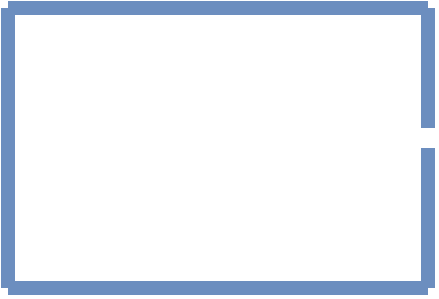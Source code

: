 <mxfile version="14.7.7" type="device"><diagram id="LxNua6_L9wjBm1mmC6Sh" name="Page-1"><mxGraphModel dx="415" dy="196" grid="1" gridSize="10" guides="1" tooltips="1" connect="1" arrows="1" fold="1" page="1" pageScale="1" pageWidth="850" pageHeight="1100" math="0" shadow="0"><root><mxCell id="0"/><mxCell id="1" parent="0"/><mxCell id="cSMLLCoN74uoCXKmIjwb-1" value="" style="endArrow=none;html=1;fillColor=#dae8fc;strokeColor=#6c8ebf;strokeWidth=7;" edge="1" parent="1"><mxGeometry width="50" height="50" relative="1" as="geometry"><mxPoint x="140.0" y="290" as="sourcePoint"/><mxPoint x="140.0" y="150" as="targetPoint"/></mxGeometry></mxCell><mxCell id="cSMLLCoN74uoCXKmIjwb-2" value="" style="endArrow=none;html=1;fillColor=#dae8fc;strokeColor=#6c8ebf;strokeWidth=7;" edge="1" parent="1"><mxGeometry width="50" height="50" relative="1" as="geometry"><mxPoint x="350" y="290" as="sourcePoint"/><mxPoint x="140.0" y="290" as="targetPoint"/></mxGeometry></mxCell><mxCell id="cSMLLCoN74uoCXKmIjwb-3" value="" style="endArrow=none;html=1;fillColor=#dae8fc;strokeColor=#6c8ebf;strokeWidth=7;" edge="1" parent="1"><mxGeometry width="50" height="50" relative="1" as="geometry"><mxPoint x="350" y="150" as="sourcePoint"/><mxPoint x="140.0" y="150" as="targetPoint"/></mxGeometry></mxCell><mxCell id="cSMLLCoN74uoCXKmIjwb-4" value="" style="endArrow=none;html=1;fillColor=#dae8fc;strokeColor=#6c8ebf;strokeWidth=7;" edge="1" parent="1"><mxGeometry width="50" height="50" relative="1" as="geometry"><mxPoint x="350" y="290" as="sourcePoint"/><mxPoint x="350" y="220" as="targetPoint"/></mxGeometry></mxCell><mxCell id="cSMLLCoN74uoCXKmIjwb-5" value="" style="endArrow=none;html=1;fillColor=#dae8fc;strokeColor=#6c8ebf;strokeWidth=7;" edge="1" parent="1"><mxGeometry width="50" height="50" relative="1" as="geometry"><mxPoint x="350" y="210" as="sourcePoint"/><mxPoint x="350" y="150" as="targetPoint"/></mxGeometry></mxCell></root></mxGraphModel></diagram></mxfile>